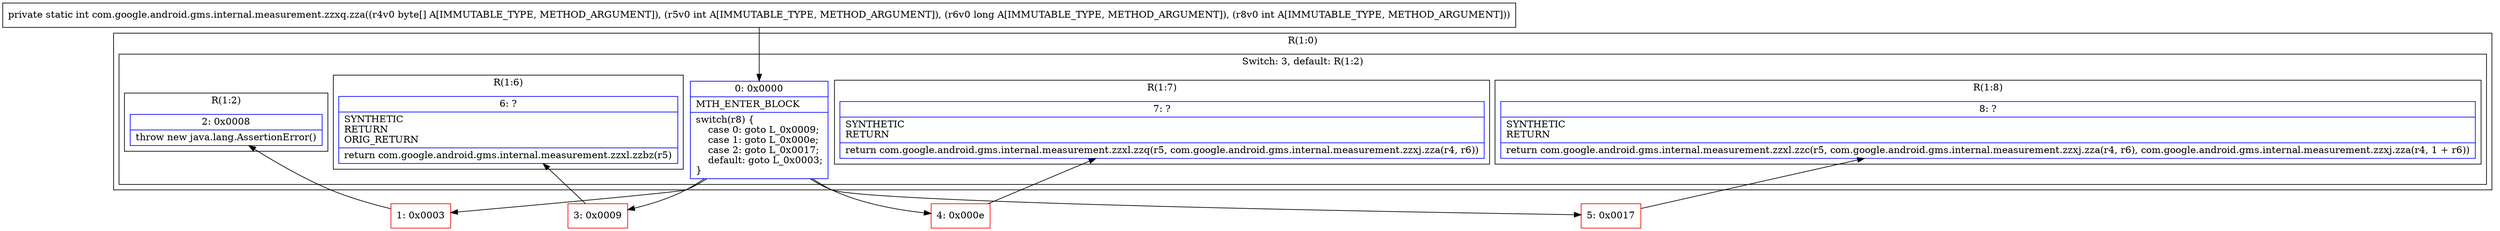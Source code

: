 digraph "CFG forcom.google.android.gms.internal.measurement.zzxq.zza([BIJI)I" {
subgraph cluster_Region_1564455976 {
label = "R(1:0)";
node [shape=record,color=blue];
subgraph cluster_SwitchRegion_998564564 {
label = "Switch: 3, default: R(1:2)";
node [shape=record,color=blue];
Node_0 [shape=record,label="{0\:\ 0x0000|MTH_ENTER_BLOCK\l|switch(r8) \{\l    case 0: goto L_0x0009;\l    case 1: goto L_0x000e;\l    case 2: goto L_0x0017;\l    default: goto L_0x0003;\l\}\l}"];
subgraph cluster_Region_2045545327 {
label = "R(1:6)";
node [shape=record,color=blue];
Node_6 [shape=record,label="{6\:\ ?|SYNTHETIC\lRETURN\lORIG_RETURN\l|return com.google.android.gms.internal.measurement.zzxl.zzbz(r5)\l}"];
}
subgraph cluster_Region_376804663 {
label = "R(1:7)";
node [shape=record,color=blue];
Node_7 [shape=record,label="{7\:\ ?|SYNTHETIC\lRETURN\l|return com.google.android.gms.internal.measurement.zzxl.zzq(r5, com.google.android.gms.internal.measurement.zzxj.zza(r4, r6))\l}"];
}
subgraph cluster_Region_910949669 {
label = "R(1:8)";
node [shape=record,color=blue];
Node_8 [shape=record,label="{8\:\ ?|SYNTHETIC\lRETURN\l|return com.google.android.gms.internal.measurement.zzxl.zzc(r5, com.google.android.gms.internal.measurement.zzxj.zza(r4, r6), com.google.android.gms.internal.measurement.zzxj.zza(r4, 1 + r6))\l}"];
}
subgraph cluster_Region_717568890 {
label = "R(1:2)";
node [shape=record,color=blue];
Node_2 [shape=record,label="{2\:\ 0x0008|throw new java.lang.AssertionError()\l}"];
}
}
}
Node_1 [shape=record,color=red,label="{1\:\ 0x0003}"];
Node_3 [shape=record,color=red,label="{3\:\ 0x0009}"];
Node_4 [shape=record,color=red,label="{4\:\ 0x000e}"];
Node_5 [shape=record,color=red,label="{5\:\ 0x0017}"];
MethodNode[shape=record,label="{private static int com.google.android.gms.internal.measurement.zzxq.zza((r4v0 byte[] A[IMMUTABLE_TYPE, METHOD_ARGUMENT]), (r5v0 int A[IMMUTABLE_TYPE, METHOD_ARGUMENT]), (r6v0 long A[IMMUTABLE_TYPE, METHOD_ARGUMENT]), (r8v0 int A[IMMUTABLE_TYPE, METHOD_ARGUMENT])) }"];
MethodNode -> Node_0;
Node_0 -> Node_1;
Node_0 -> Node_3;
Node_0 -> Node_4;
Node_0 -> Node_5;
Node_1 -> Node_2;
Node_3 -> Node_6;
Node_4 -> Node_7;
Node_5 -> Node_8;
}

